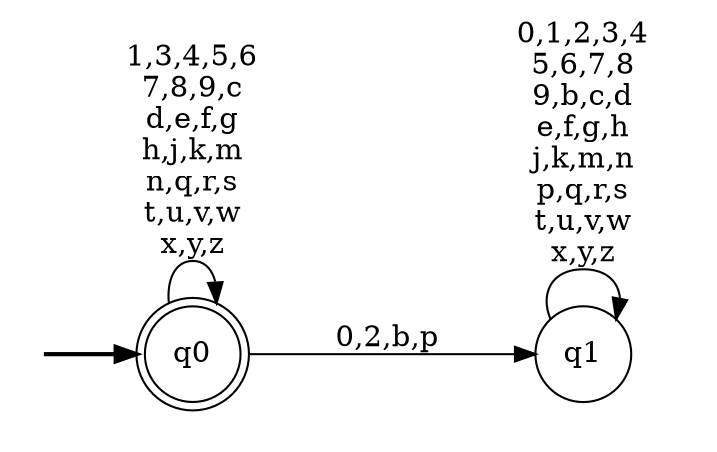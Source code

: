digraph BlueStar {
__start0 [style = invis, shape = none, label = "", width = 0, height = 0];

rankdir=LR;
size="8,5";

s0 [style="rounded,filled", color="black", fillcolor="white" shape="doublecircle", label="q0"];
s1 [style="filled", color="black", fillcolor="white" shape="circle", label="q1"];
subgraph cluster_main { 
	graph [pad=".75", ranksep="0.15", nodesep="0.15"];
	 style=invis; 
	__start0 -> s0 [penwidth=2];
}
s0 -> s0 [label="1,3,4,5,6\n7,8,9,c\nd,e,f,g\nh,j,k,m\nn,q,r,s\nt,u,v,w\nx,y,z"];
s0 -> s1 [label="0,2,b,p"];
s1 -> s1 [label="0,1,2,3,4\n5,6,7,8\n9,b,c,d\ne,f,g,h\nj,k,m,n\np,q,r,s\nt,u,v,w\nx,y,z"];

}